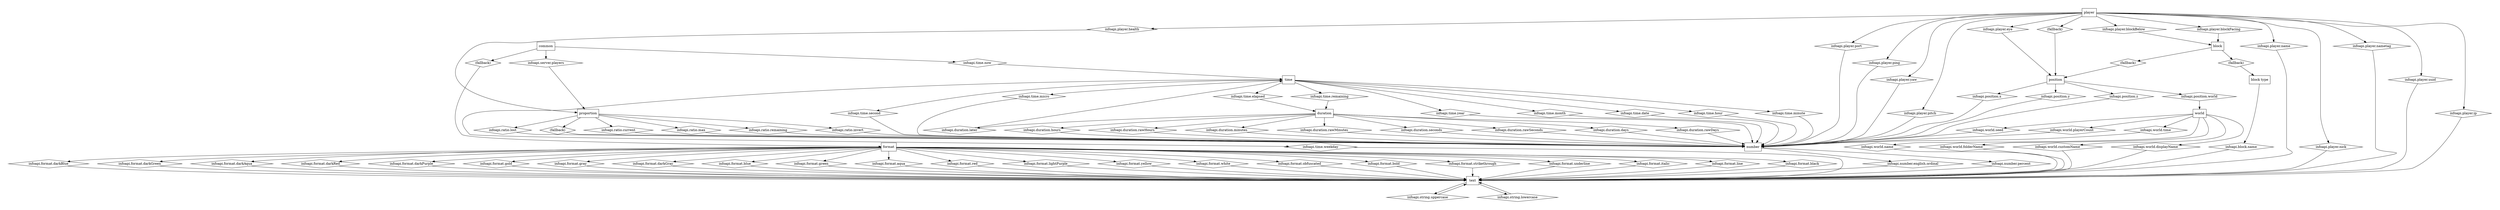 digraph InfoAPI_Defaults {
	graph [pad=0.5, nodesep=0.5];
	SOFe_InfoAPI_StringInfo [label = "text", shape = "box"]
	SOFe_InfoAPI_NumberInfo [label = "number", shape = "box"]
	SOFe_InfoAPI_RatioInfo [label = "proportion", shape = "box"]
	SOFe_InfoAPI_PositionInfo [label = "position", shape = "box"]
	SOFe_InfoAPI_WorldInfo [label = "world", shape = "box"]
	SOFe_InfoAPI_BlockTypeInfo [label = "block type", shape = "box"]
	SOFe_InfoAPI_BlockInfo [label = "block", shape = "box"]
	SOFe_InfoAPI_CommonInfo [label = "common", shape = "box"]
	SOFe_InfoAPI_TimeInfo [label = "time", shape = "box"]
	SOFe_InfoAPI_FormatInfo [label = "format", shape = "box"]
	SOFe_InfoAPI_PlayerInfo [label = "player", shape = "box"]
	SOFe_InfoAPI_DurationInfo [label = "duration", shape = "box"]
	_anon_edge_0 [label = "infoapi.string.uppercase", shape = "diamond"]
	SOFe_InfoAPI_StringInfo -> _anon_edge_0
	_anon_edge_0 -> SOFe_InfoAPI_StringInfo
	_anon_edge_1 [label = "infoapi.string.lowercase", shape = "diamond"]
	SOFe_InfoAPI_StringInfo -> _anon_edge_1
	_anon_edge_1 -> SOFe_InfoAPI_StringInfo
	_anon_edge_2 [label = "infoapi.number.english.ordinal", shape = "diamond"]
	SOFe_InfoAPI_NumberInfo -> _anon_edge_2
	_anon_edge_2 -> SOFe_InfoAPI_StringInfo
	_anon_edge_3 [label = "infoapi.number.percent", shape = "diamond"]
	SOFe_InfoAPI_NumberInfo -> _anon_edge_3
	_anon_edge_3 -> SOFe_InfoAPI_StringInfo
	_anon_edge_4 [label = "infoapi.ratio.current", shape = "diamond"]
	SOFe_InfoAPI_RatioInfo -> _anon_edge_4
	_anon_edge_4 -> SOFe_InfoAPI_NumberInfo
	_anon_edge_5 [label = "infoapi.ratio.max", shape = "diamond"]
	SOFe_InfoAPI_RatioInfo -> _anon_edge_5
	_anon_edge_5 -> SOFe_InfoAPI_NumberInfo
	_anon_edge_6 [label = "infoapi.ratio.remaining", shape = "diamond"]
	SOFe_InfoAPI_RatioInfo -> _anon_edge_6
	_anon_edge_6 -> SOFe_InfoAPI_NumberInfo
	_anon_edge_7 [label = "infoapi.ratio.invert", shape = "diamond"]
	SOFe_InfoAPI_RatioInfo -> _anon_edge_7
	_anon_edge_7 -> SOFe_InfoAPI_NumberInfo
	_anon_edge_8 [label = "infoapi.ratio.lost", shape = "diamond"]
	SOFe_InfoAPI_RatioInfo -> _anon_edge_8
	_anon_edge_8 -> SOFe_InfoAPI_NumberInfo
	_anon_edge_9 [label = "(fallback)", shape = "diamond"]
	SOFe_InfoAPI_RatioInfo -> _anon_edge_9
	_anon_edge_9 -> SOFe_InfoAPI_NumberInfo
	_anon_edge_10 [label = "infoapi.position.x", shape = "diamond"]
	SOFe_InfoAPI_PositionInfo -> _anon_edge_10
	_anon_edge_10 -> SOFe_InfoAPI_NumberInfo
	_anon_edge_11 [label = "infoapi.position.y", shape = "diamond"]
	SOFe_InfoAPI_PositionInfo -> _anon_edge_11
	_anon_edge_11 -> SOFe_InfoAPI_NumberInfo
	_anon_edge_12 [label = "infoapi.position.z", shape = "diamond"]
	SOFe_InfoAPI_PositionInfo -> _anon_edge_12
	_anon_edge_12 -> SOFe_InfoAPI_NumberInfo
	_anon_edge_13 [label = "infoapi.position.world", shape = "diamond"]
	SOFe_InfoAPI_PositionInfo -> _anon_edge_13
	_anon_edge_13 -> SOFe_InfoAPI_WorldInfo
	_anon_edge_14 [label = "infoapi.world.name", shape = "diamond"]
	SOFe_InfoAPI_WorldInfo -> _anon_edge_14
	_anon_edge_14 -> SOFe_InfoAPI_StringInfo
	_anon_edge_15 [label = "infoapi.world.folderName", shape = "diamond"]
	SOFe_InfoAPI_WorldInfo -> _anon_edge_15
	_anon_edge_15 -> SOFe_InfoAPI_StringInfo
	_anon_edge_16 [label = "infoapi.world.customName", shape = "diamond"]
	SOFe_InfoAPI_WorldInfo -> _anon_edge_16
	_anon_edge_16 -> SOFe_InfoAPI_StringInfo
	_anon_edge_17 [label = "infoapi.world.displayName", shape = "diamond"]
	SOFe_InfoAPI_WorldInfo -> _anon_edge_17
	_anon_edge_17 -> SOFe_InfoAPI_StringInfo
	_anon_edge_18 [label = "infoapi.world.time", shape = "diamond"]
	SOFe_InfoAPI_WorldInfo -> _anon_edge_18
	_anon_edge_18 -> SOFe_InfoAPI_NumberInfo
	_anon_edge_19 [label = "infoapi.world.seed", shape = "diamond"]
	SOFe_InfoAPI_WorldInfo -> _anon_edge_19
	_anon_edge_19 -> SOFe_InfoAPI_NumberInfo
	_anon_edge_20 [label = "infoapi.world.playerCount", shape = "diamond"]
	SOFe_InfoAPI_WorldInfo -> _anon_edge_20
	_anon_edge_20 -> SOFe_InfoAPI_NumberInfo
	_anon_edge_21 [label = "infoapi.block.name", shape = "diamond"]
	SOFe_InfoAPI_BlockTypeInfo -> _anon_edge_21
	_anon_edge_21 -> SOFe_InfoAPI_StringInfo
	_anon_edge_22 [label = "(fallback)", shape = "diamond"]
	SOFe_InfoAPI_BlockInfo -> _anon_edge_22
	_anon_edge_22 -> SOFe_InfoAPI_PositionInfo
	_anon_edge_23 [label = "(fallback)", shape = "diamond"]
	SOFe_InfoAPI_BlockInfo -> _anon_edge_23
	_anon_edge_23 -> SOFe_InfoAPI_BlockTypeInfo
	_anon_edge_24 [label = "infoapi.server.players", shape = "diamond"]
	SOFe_InfoAPI_CommonInfo -> _anon_edge_24
	_anon_edge_24 -> SOFe_InfoAPI_RatioInfo
	_anon_edge_25 [label = "infoapi.time.now", shape = "diamond"]
	SOFe_InfoAPI_CommonInfo -> _anon_edge_25
	_anon_edge_25 -> SOFe_InfoAPI_TimeInfo
	_anon_edge_26 [label = "(fallback)", shape = "diamond"]
	SOFe_InfoAPI_CommonInfo -> _anon_edge_26
	_anon_edge_26 -> SOFe_InfoAPI_FormatInfo
	_anon_edge_27 [label = "infoapi.format.black", shape = "diamond"]
	SOFe_InfoAPI_FormatInfo -> _anon_edge_27
	_anon_edge_27 -> SOFe_InfoAPI_StringInfo
	_anon_edge_28 [label = "infoapi.format.darkBlue", shape = "diamond"]
	SOFe_InfoAPI_FormatInfo -> _anon_edge_28
	_anon_edge_28 -> SOFe_InfoAPI_StringInfo
	_anon_edge_29 [label = "infoapi.format.darkGreen", shape = "diamond"]
	SOFe_InfoAPI_FormatInfo -> _anon_edge_29
	_anon_edge_29 -> SOFe_InfoAPI_StringInfo
	_anon_edge_30 [label = "infoapi.format.darkAqua", shape = "diamond"]
	SOFe_InfoAPI_FormatInfo -> _anon_edge_30
	_anon_edge_30 -> SOFe_InfoAPI_StringInfo
	_anon_edge_31 [label = "infoapi.format.darkRed", shape = "diamond"]
	SOFe_InfoAPI_FormatInfo -> _anon_edge_31
	_anon_edge_31 -> SOFe_InfoAPI_StringInfo
	_anon_edge_32 [label = "infoapi.format.darkPurple", shape = "diamond"]
	SOFe_InfoAPI_FormatInfo -> _anon_edge_32
	_anon_edge_32 -> SOFe_InfoAPI_StringInfo
	_anon_edge_33 [label = "infoapi.format.gold", shape = "diamond"]
	SOFe_InfoAPI_FormatInfo -> _anon_edge_33
	_anon_edge_33 -> SOFe_InfoAPI_StringInfo
	_anon_edge_34 [label = "infoapi.format.gray", shape = "diamond"]
	SOFe_InfoAPI_FormatInfo -> _anon_edge_34
	_anon_edge_34 -> SOFe_InfoAPI_StringInfo
	_anon_edge_35 [label = "infoapi.format.darkGray", shape = "diamond"]
	SOFe_InfoAPI_FormatInfo -> _anon_edge_35
	_anon_edge_35 -> SOFe_InfoAPI_StringInfo
	_anon_edge_36 [label = "infoapi.format.blue", shape = "diamond"]
	SOFe_InfoAPI_FormatInfo -> _anon_edge_36
	_anon_edge_36 -> SOFe_InfoAPI_StringInfo
	_anon_edge_37 [label = "infoapi.format.green", shape = "diamond"]
	SOFe_InfoAPI_FormatInfo -> _anon_edge_37
	_anon_edge_37 -> SOFe_InfoAPI_StringInfo
	_anon_edge_38 [label = "infoapi.format.aqua", shape = "diamond"]
	SOFe_InfoAPI_FormatInfo -> _anon_edge_38
	_anon_edge_38 -> SOFe_InfoAPI_StringInfo
	_anon_edge_39 [label = "infoapi.format.red", shape = "diamond"]
	SOFe_InfoAPI_FormatInfo -> _anon_edge_39
	_anon_edge_39 -> SOFe_InfoAPI_StringInfo
	_anon_edge_40 [label = "infoapi.format.lightPurple", shape = "diamond"]
	SOFe_InfoAPI_FormatInfo -> _anon_edge_40
	_anon_edge_40 -> SOFe_InfoAPI_StringInfo
	_anon_edge_41 [label = "infoapi.format.yellow", shape = "diamond"]
	SOFe_InfoAPI_FormatInfo -> _anon_edge_41
	_anon_edge_41 -> SOFe_InfoAPI_StringInfo
	_anon_edge_42 [label = "infoapi.format.white", shape = "diamond"]
	SOFe_InfoAPI_FormatInfo -> _anon_edge_42
	_anon_edge_42 -> SOFe_InfoAPI_StringInfo
	_anon_edge_43 [label = "infoapi.format.obfuscated", shape = "diamond"]
	SOFe_InfoAPI_FormatInfo -> _anon_edge_43
	_anon_edge_43 -> SOFe_InfoAPI_StringInfo
	_anon_edge_44 [label = "infoapi.format.bold", shape = "diamond"]
	SOFe_InfoAPI_FormatInfo -> _anon_edge_44
	_anon_edge_44 -> SOFe_InfoAPI_StringInfo
	_anon_edge_45 [label = "infoapi.format.strikethrough", shape = "diamond"]
	SOFe_InfoAPI_FormatInfo -> _anon_edge_45
	_anon_edge_45 -> SOFe_InfoAPI_StringInfo
	_anon_edge_46 [label = "infoapi.format.underline", shape = "diamond"]
	SOFe_InfoAPI_FormatInfo -> _anon_edge_46
	_anon_edge_46 -> SOFe_InfoAPI_StringInfo
	_anon_edge_47 [label = "infoapi.format.italic", shape = "diamond"]
	SOFe_InfoAPI_FormatInfo -> _anon_edge_47
	_anon_edge_47 -> SOFe_InfoAPI_StringInfo
	_anon_edge_48 [label = "infoapi.format.line", shape = "diamond"]
	SOFe_InfoAPI_FormatInfo -> _anon_edge_48
	_anon_edge_48 -> SOFe_InfoAPI_StringInfo
	_anon_edge_49 [label = "infoapi.player.name", shape = "diamond"]
	SOFe_InfoAPI_PlayerInfo -> _anon_edge_49
	_anon_edge_49 -> SOFe_InfoAPI_StringInfo
	_anon_edge_50 [label = "infoapi.player.nick", shape = "diamond"]
	SOFe_InfoAPI_PlayerInfo -> _anon_edge_50
	_anon_edge_50 -> SOFe_InfoAPI_StringInfo
	_anon_edge_51 [label = "infoapi.player.nametag", shape = "diamond"]
	SOFe_InfoAPI_PlayerInfo -> _anon_edge_51
	_anon_edge_51 -> SOFe_InfoAPI_StringInfo
	_anon_edge_52 [label = "infoapi.player.uuid", shape = "diamond"]
	SOFe_InfoAPI_PlayerInfo -> _anon_edge_52
	_anon_edge_52 -> SOFe_InfoAPI_StringInfo
	_anon_edge_53 [label = "infoapi.player.ip", shape = "diamond"]
	SOFe_InfoAPI_PlayerInfo -> _anon_edge_53
	_anon_edge_53 -> SOFe_InfoAPI_StringInfo
	_anon_edge_54 [label = "infoapi.player.port", shape = "diamond"]
	SOFe_InfoAPI_PlayerInfo -> _anon_edge_54
	_anon_edge_54 -> SOFe_InfoAPI_NumberInfo
	_anon_edge_55 [label = "infoapi.player.ping", shape = "diamond"]
	SOFe_InfoAPI_PlayerInfo -> _anon_edge_55
	_anon_edge_55 -> SOFe_InfoAPI_NumberInfo
	_anon_edge_56 [label = "infoapi.player.yaw", shape = "diamond"]
	SOFe_InfoAPI_PlayerInfo -> _anon_edge_56
	_anon_edge_56 -> SOFe_InfoAPI_NumberInfo
	_anon_edge_57 [label = "infoapi.player.pitch", shape = "diamond"]
	SOFe_InfoAPI_PlayerInfo -> _anon_edge_57
	_anon_edge_57 -> SOFe_InfoAPI_NumberInfo
	_anon_edge_58 [label = "infoapi.player.health", shape = "diamond"]
	SOFe_InfoAPI_PlayerInfo -> _anon_edge_58
	_anon_edge_58 -> SOFe_InfoAPI_RatioInfo
	_anon_edge_59 [label = "infoapi.player.eye", shape = "diamond"]
	SOFe_InfoAPI_PlayerInfo -> _anon_edge_59
	_anon_edge_59 -> SOFe_InfoAPI_PositionInfo
	_anon_edge_60 [label = "(fallback)", shape = "diamond"]
	SOFe_InfoAPI_PlayerInfo -> _anon_edge_60
	_anon_edge_60 -> SOFe_InfoAPI_PositionInfo
	_anon_edge_61 [label = "infoapi.player.blockBelow", shape = "diamond"]
	SOFe_InfoAPI_PlayerInfo -> _anon_edge_61
	_anon_edge_61 -> SOFe_InfoAPI_BlockInfo
	_anon_edge_62 [label = "infoapi.player.blockFacing", shape = "diamond"]
	SOFe_InfoAPI_PlayerInfo -> _anon_edge_62
	_anon_edge_62 -> SOFe_InfoAPI_BlockInfo
	_anon_edge_63 [label = "infoapi.time.year", shape = "diamond"]
	SOFe_InfoAPI_TimeInfo -> _anon_edge_63
	_anon_edge_63 -> SOFe_InfoAPI_NumberInfo
	_anon_edge_64 [label = "infoapi.time.month", shape = "diamond"]
	SOFe_InfoAPI_TimeInfo -> _anon_edge_64
	_anon_edge_64 -> SOFe_InfoAPI_NumberInfo
	_anon_edge_65 [label = "infoapi.time.date", shape = "diamond"]
	SOFe_InfoAPI_TimeInfo -> _anon_edge_65
	_anon_edge_65 -> SOFe_InfoAPI_NumberInfo
	_anon_edge_66 [label = "infoapi.time.hour", shape = "diamond"]
	SOFe_InfoAPI_TimeInfo -> _anon_edge_66
	_anon_edge_66 -> SOFe_InfoAPI_NumberInfo
	_anon_edge_67 [label = "infoapi.time.minute", shape = "diamond"]
	SOFe_InfoAPI_TimeInfo -> _anon_edge_67
	_anon_edge_67 -> SOFe_InfoAPI_NumberInfo
	_anon_edge_68 [label = "infoapi.time.second", shape = "diamond"]
	SOFe_InfoAPI_TimeInfo -> _anon_edge_68
	_anon_edge_68 -> SOFe_InfoAPI_NumberInfo
	_anon_edge_69 [label = "infoapi.time.micro", shape = "diamond"]
	SOFe_InfoAPI_TimeInfo -> _anon_edge_69
	_anon_edge_69 -> SOFe_InfoAPI_NumberInfo
	_anon_edge_70 [label = "infoapi.time.weekday", shape = "diamond"]
	SOFe_InfoAPI_TimeInfo -> _anon_edge_70
	_anon_edge_70 -> SOFe_InfoAPI_StringInfo
	_anon_edge_71 [label = "infoapi.time.elapsed", shape = "diamond"]
	SOFe_InfoAPI_TimeInfo -> _anon_edge_71
	_anon_edge_71 -> SOFe_InfoAPI_DurationInfo
	_anon_edge_72 [label = "infoapi.time.remaining", shape = "diamond"]
	SOFe_InfoAPI_TimeInfo -> _anon_edge_72
	_anon_edge_72 -> SOFe_InfoAPI_DurationInfo
	_anon_edge_73 [label = "infoapi.duration.days", shape = "diamond"]
	SOFe_InfoAPI_DurationInfo -> _anon_edge_73
	_anon_edge_73 -> SOFe_InfoAPI_NumberInfo
	_anon_edge_74 [label = "infoapi.duration.rawDays", shape = "diamond"]
	SOFe_InfoAPI_DurationInfo -> _anon_edge_74
	_anon_edge_74 -> SOFe_InfoAPI_NumberInfo
	_anon_edge_75 [label = "infoapi.duration.hours", shape = "diamond"]
	SOFe_InfoAPI_DurationInfo -> _anon_edge_75
	_anon_edge_75 -> SOFe_InfoAPI_NumberInfo
	_anon_edge_76 [label = "infoapi.duration.rawHours", shape = "diamond"]
	SOFe_InfoAPI_DurationInfo -> _anon_edge_76
	_anon_edge_76 -> SOFe_InfoAPI_NumberInfo
	_anon_edge_77 [label = "infoapi.duration.minutes", shape = "diamond"]
	SOFe_InfoAPI_DurationInfo -> _anon_edge_77
	_anon_edge_77 -> SOFe_InfoAPI_NumberInfo
	_anon_edge_78 [label = "infoapi.duration.rawMinutes", shape = "diamond"]
	SOFe_InfoAPI_DurationInfo -> _anon_edge_78
	_anon_edge_78 -> SOFe_InfoAPI_NumberInfo
	_anon_edge_79 [label = "infoapi.duration.seconds", shape = "diamond"]
	SOFe_InfoAPI_DurationInfo -> _anon_edge_79
	_anon_edge_79 -> SOFe_InfoAPI_NumberInfo
	_anon_edge_80 [label = "infoapi.duration.rawSeconds", shape = "diamond"]
	SOFe_InfoAPI_DurationInfo -> _anon_edge_80
	_anon_edge_80 -> SOFe_InfoAPI_NumberInfo
	_anon_edge_81 [label = "infoapi.duration.later", shape = "diamond"]
	SOFe_InfoAPI_DurationInfo -> _anon_edge_81
	_anon_edge_81 -> SOFe_InfoAPI_TimeInfo
}
